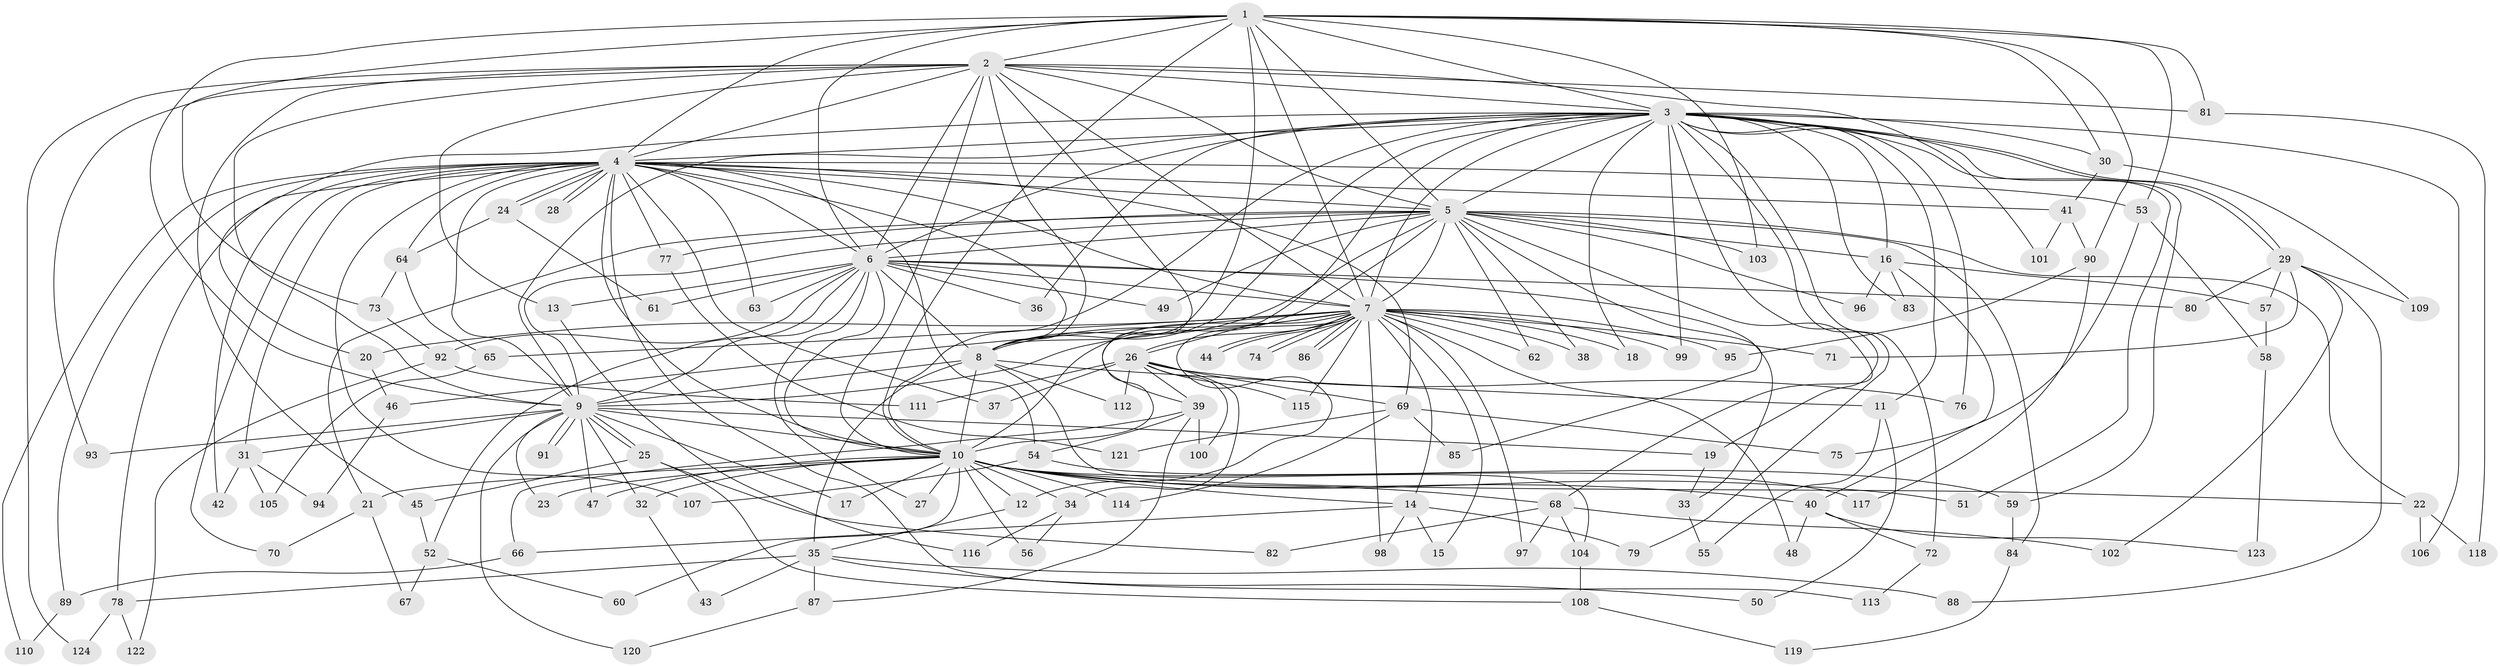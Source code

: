 // Generated by graph-tools (version 1.1) at 2025/49/03/09/25 03:49:39]
// undirected, 124 vertices, 273 edges
graph export_dot {
graph [start="1"]
  node [color=gray90,style=filled];
  1;
  2;
  3;
  4;
  5;
  6;
  7;
  8;
  9;
  10;
  11;
  12;
  13;
  14;
  15;
  16;
  17;
  18;
  19;
  20;
  21;
  22;
  23;
  24;
  25;
  26;
  27;
  28;
  29;
  30;
  31;
  32;
  33;
  34;
  35;
  36;
  37;
  38;
  39;
  40;
  41;
  42;
  43;
  44;
  45;
  46;
  47;
  48;
  49;
  50;
  51;
  52;
  53;
  54;
  55;
  56;
  57;
  58;
  59;
  60;
  61;
  62;
  63;
  64;
  65;
  66;
  67;
  68;
  69;
  70;
  71;
  72;
  73;
  74;
  75;
  76;
  77;
  78;
  79;
  80;
  81;
  82;
  83;
  84;
  85;
  86;
  87;
  88;
  89;
  90;
  91;
  92;
  93;
  94;
  95;
  96;
  97;
  98;
  99;
  100;
  101;
  102;
  103;
  104;
  105;
  106;
  107;
  108;
  109;
  110;
  111;
  112;
  113;
  114;
  115;
  116;
  117;
  118;
  119;
  120;
  121;
  122;
  123;
  124;
  1 -- 2;
  1 -- 3;
  1 -- 4;
  1 -- 5;
  1 -- 6;
  1 -- 7;
  1 -- 8;
  1 -- 9;
  1 -- 10;
  1 -- 30;
  1 -- 53;
  1 -- 73;
  1 -- 81;
  1 -- 90;
  1 -- 103;
  2 -- 3;
  2 -- 4;
  2 -- 5;
  2 -- 6;
  2 -- 7;
  2 -- 8;
  2 -- 9;
  2 -- 10;
  2 -- 13;
  2 -- 39;
  2 -- 45;
  2 -- 81;
  2 -- 93;
  2 -- 101;
  2 -- 124;
  3 -- 4;
  3 -- 5;
  3 -- 6;
  3 -- 7;
  3 -- 8;
  3 -- 9;
  3 -- 10;
  3 -- 11;
  3 -- 16;
  3 -- 18;
  3 -- 19;
  3 -- 20;
  3 -- 26;
  3 -- 29;
  3 -- 29;
  3 -- 30;
  3 -- 36;
  3 -- 51;
  3 -- 59;
  3 -- 72;
  3 -- 76;
  3 -- 79;
  3 -- 83;
  3 -- 99;
  3 -- 106;
  4 -- 5;
  4 -- 6;
  4 -- 7;
  4 -- 8;
  4 -- 9;
  4 -- 10;
  4 -- 24;
  4 -- 24;
  4 -- 28;
  4 -- 28;
  4 -- 31;
  4 -- 37;
  4 -- 41;
  4 -- 42;
  4 -- 53;
  4 -- 54;
  4 -- 63;
  4 -- 64;
  4 -- 69;
  4 -- 70;
  4 -- 77;
  4 -- 78;
  4 -- 89;
  4 -- 107;
  4 -- 110;
  4 -- 113;
  5 -- 6;
  5 -- 7;
  5 -- 8;
  5 -- 9;
  5 -- 10;
  5 -- 16;
  5 -- 21;
  5 -- 22;
  5 -- 38;
  5 -- 49;
  5 -- 62;
  5 -- 68;
  5 -- 77;
  5 -- 84;
  5 -- 85;
  5 -- 96;
  5 -- 103;
  6 -- 7;
  6 -- 8;
  6 -- 9;
  6 -- 10;
  6 -- 13;
  6 -- 27;
  6 -- 33;
  6 -- 36;
  6 -- 49;
  6 -- 52;
  6 -- 61;
  6 -- 63;
  6 -- 80;
  6 -- 92;
  7 -- 8;
  7 -- 9;
  7 -- 10;
  7 -- 12;
  7 -- 14;
  7 -- 15;
  7 -- 18;
  7 -- 20;
  7 -- 26;
  7 -- 38;
  7 -- 44;
  7 -- 44;
  7 -- 46;
  7 -- 48;
  7 -- 62;
  7 -- 65;
  7 -- 71;
  7 -- 74;
  7 -- 74;
  7 -- 86;
  7 -- 86;
  7 -- 95;
  7 -- 97;
  7 -- 98;
  7 -- 99;
  7 -- 115;
  8 -- 9;
  8 -- 10;
  8 -- 11;
  8 -- 35;
  8 -- 104;
  8 -- 112;
  9 -- 10;
  9 -- 17;
  9 -- 19;
  9 -- 23;
  9 -- 25;
  9 -- 25;
  9 -- 31;
  9 -- 32;
  9 -- 47;
  9 -- 91;
  9 -- 91;
  9 -- 93;
  9 -- 120;
  10 -- 12;
  10 -- 14;
  10 -- 17;
  10 -- 21;
  10 -- 22;
  10 -- 23;
  10 -- 27;
  10 -- 32;
  10 -- 34;
  10 -- 40;
  10 -- 47;
  10 -- 51;
  10 -- 56;
  10 -- 60;
  10 -- 68;
  10 -- 114;
  10 -- 117;
  11 -- 50;
  11 -- 55;
  12 -- 35;
  13 -- 116;
  14 -- 15;
  14 -- 66;
  14 -- 79;
  14 -- 98;
  16 -- 40;
  16 -- 57;
  16 -- 83;
  16 -- 96;
  19 -- 33;
  20 -- 46;
  21 -- 67;
  21 -- 70;
  22 -- 106;
  22 -- 118;
  24 -- 61;
  24 -- 64;
  25 -- 45;
  25 -- 82;
  25 -- 108;
  26 -- 34;
  26 -- 37;
  26 -- 39;
  26 -- 69;
  26 -- 76;
  26 -- 100;
  26 -- 111;
  26 -- 112;
  26 -- 115;
  29 -- 57;
  29 -- 71;
  29 -- 80;
  29 -- 88;
  29 -- 102;
  29 -- 109;
  30 -- 41;
  30 -- 109;
  31 -- 42;
  31 -- 94;
  31 -- 105;
  32 -- 43;
  33 -- 55;
  34 -- 56;
  34 -- 116;
  35 -- 43;
  35 -- 50;
  35 -- 78;
  35 -- 87;
  35 -- 88;
  39 -- 54;
  39 -- 66;
  39 -- 87;
  39 -- 100;
  40 -- 48;
  40 -- 72;
  40 -- 123;
  41 -- 90;
  41 -- 101;
  45 -- 52;
  46 -- 94;
  52 -- 60;
  52 -- 67;
  53 -- 58;
  53 -- 75;
  54 -- 59;
  54 -- 107;
  57 -- 58;
  58 -- 123;
  59 -- 84;
  64 -- 65;
  64 -- 73;
  65 -- 105;
  66 -- 89;
  68 -- 82;
  68 -- 97;
  68 -- 102;
  68 -- 104;
  69 -- 75;
  69 -- 85;
  69 -- 114;
  69 -- 121;
  72 -- 113;
  73 -- 92;
  77 -- 121;
  78 -- 122;
  78 -- 124;
  81 -- 118;
  84 -- 119;
  87 -- 120;
  89 -- 110;
  90 -- 95;
  90 -- 117;
  92 -- 111;
  92 -- 122;
  104 -- 108;
  108 -- 119;
}
